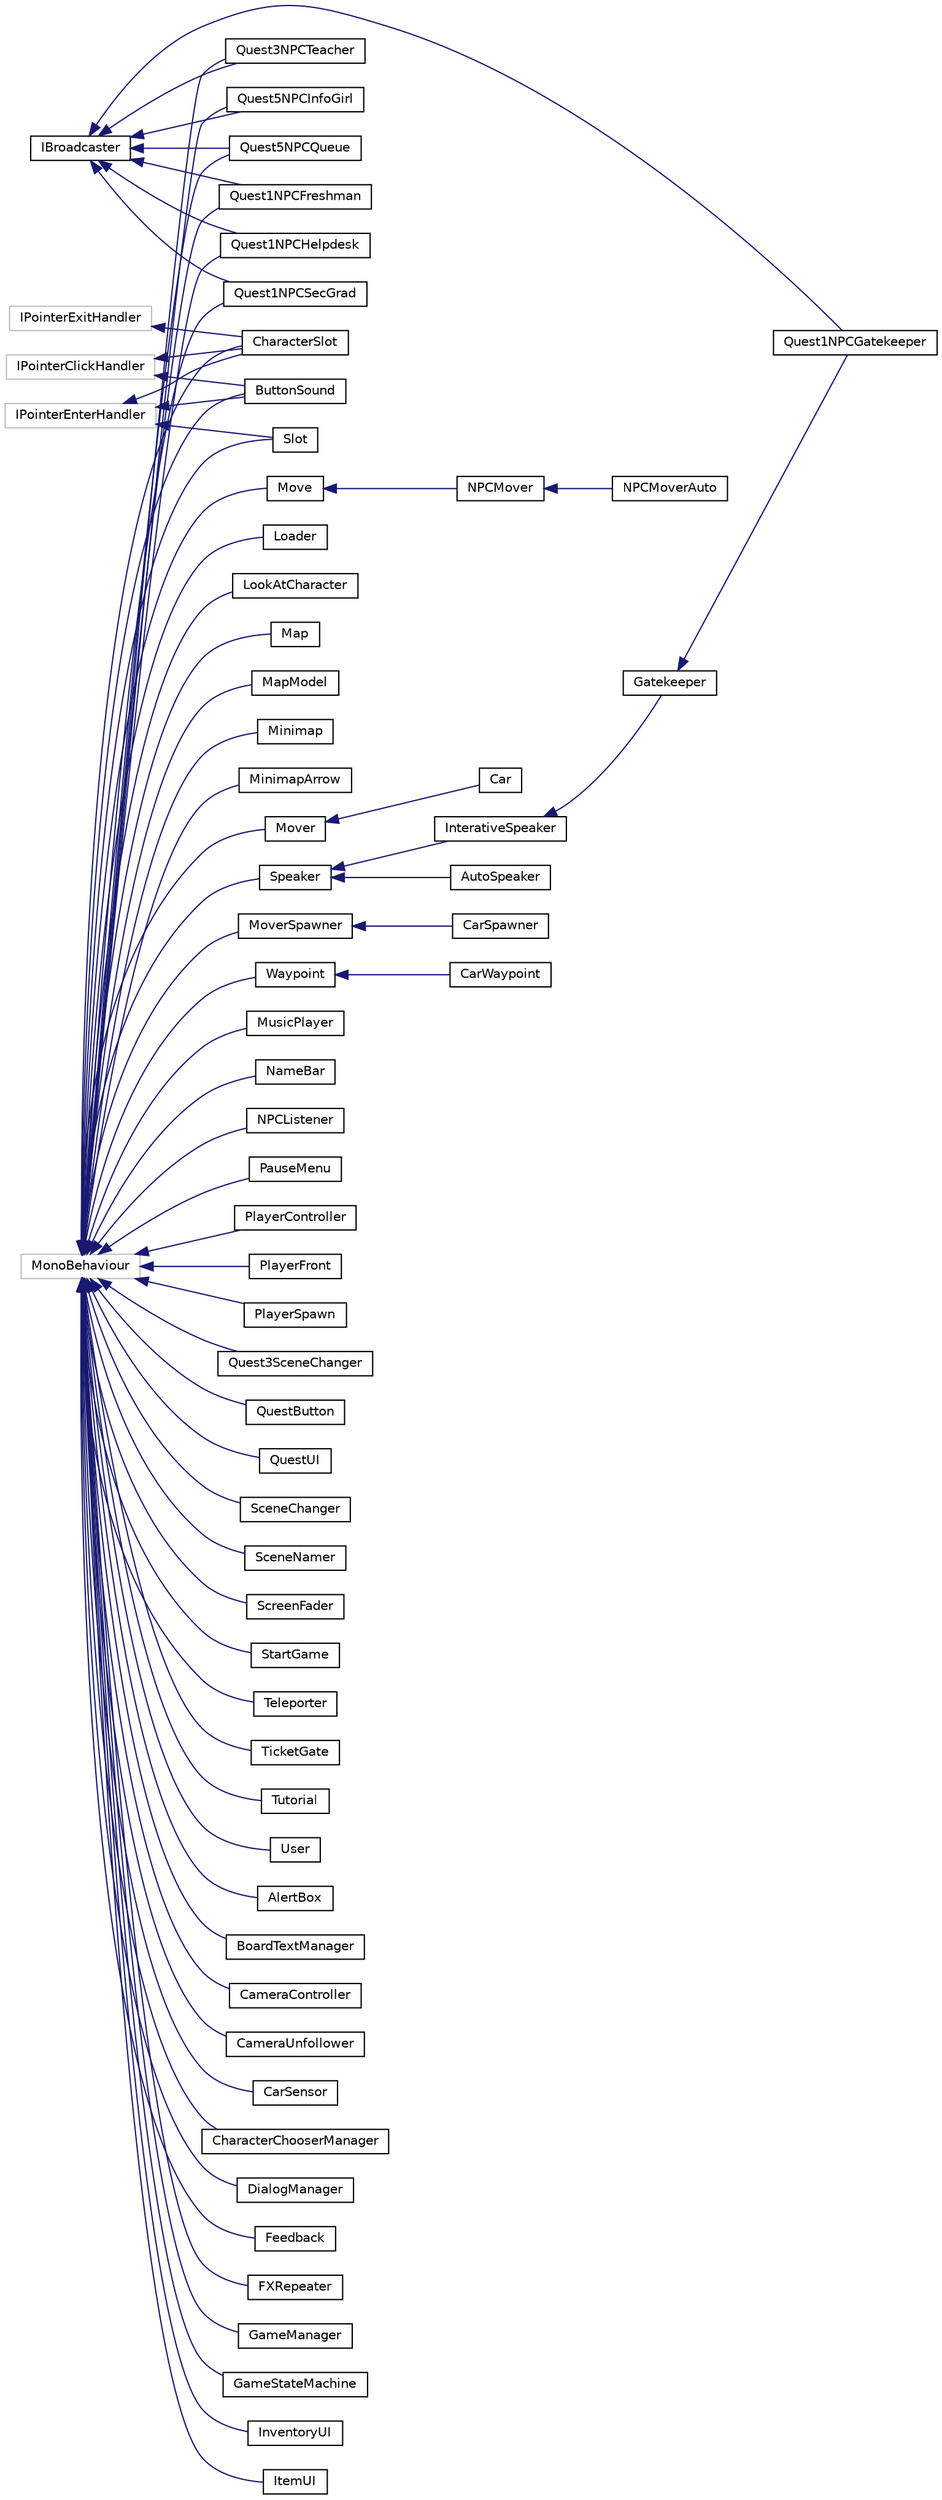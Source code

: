 digraph "Graphical Class Hierarchy"
{
  edge [fontname="Helvetica",fontsize="10",labelfontname="Helvetica",labelfontsize="10"];
  node [fontname="Helvetica",fontsize="10",shape=record];
  rankdir="LR";
  Node94 [label="IBroadcaster",height=0.2,width=0.4,color="black", fillcolor="white", style="filled",URL="$interface_i_broadcaster.html"];
  Node94 -> Node54 [dir="back",color="midnightblue",fontsize="10",style="solid",fontname="Helvetica"];
  Node54 [label="Quest1NPCFreshman",height=0.2,width=0.4,color="black", fillcolor="white", style="filled",URL="$class_quest1_n_p_c_freshman.html",tooltip="Quest1 NPC freshman situation. "];
  Node94 -> Node71 [dir="back",color="midnightblue",fontsize="10",style="solid",fontname="Helvetica"];
  Node71 [label="Quest1NPCGatekeeper",height=0.2,width=0.4,color="black", fillcolor="white", style="filled",URL="$class_quest1_n_p_c_gatekeeper.html",tooltip="Quest1 NPC Gatekeeper situation. "];
  Node94 -> Node55 [dir="back",color="midnightblue",fontsize="10",style="solid",fontname="Helvetica"];
  Node55 [label="Quest1NPCHelpdesk",height=0.2,width=0.4,color="black", fillcolor="white", style="filled",URL="$class_quest1_n_p_c_helpdesk.html",tooltip="Quest1 NPC helpdesk situation. "];
  Node94 -> Node56 [dir="back",color="midnightblue",fontsize="10",style="solid",fontname="Helvetica"];
  Node56 [label="Quest1NPCSecGrad",height=0.2,width=0.4,color="black", fillcolor="white", style="filled",URL="$class_quest1_n_p_c_sec_grad.html",tooltip="Quest1 NPC SecGrad reation. "];
  Node94 -> Node57 [dir="back",color="midnightblue",fontsize="10",style="solid",fontname="Helvetica"];
  Node57 [label="Quest3NPCTeacher",height=0.2,width=0.4,color="black", fillcolor="white", style="filled",URL="$class_quest3_n_p_c_teacher.html"];
  Node94 -> Node59 [dir="back",color="midnightblue",fontsize="10",style="solid",fontname="Helvetica"];
  Node59 [label="Quest5NPCInfoGirl",height=0.2,width=0.4,color="black", fillcolor="white", style="filled",URL="$class_quest5_n_p_c_info_girl.html"];
  Node94 -> Node60 [dir="back",color="midnightblue",fontsize="10",style="solid",fontname="Helvetica"];
  Node60 [label="Quest5NPCQueue",height=0.2,width=0.4,color="black", fillcolor="white", style="filled",URL="$class_quest5_n_p_c_queue.html"];
  Node91 [label="IPointerClickHandler",height=0.2,width=0.4,color="grey75", fillcolor="white", style="filled"];
  Node91 -> Node21 [dir="back",color="midnightblue",fontsize="10",style="solid",fontname="Helvetica"];
  Node21 [label="ButtonSound",height=0.2,width=0.4,color="black", fillcolor="white", style="filled",URL="$class_button_sound.html",tooltip="Play sounds when triggering click/hover events on an object "];
  Node91 -> Node26 [dir="back",color="midnightblue",fontsize="10",style="solid",fontname="Helvetica"];
  Node26 [label="CharacterSlot",height=0.2,width=0.4,color="black", fillcolor="white", style="filled",URL="$class_character_slot.html",tooltip="Character slot. "];
  Node90 [label="IPointerEnterHandler",height=0.2,width=0.4,color="grey75", fillcolor="white", style="filled"];
  Node90 -> Node21 [dir="back",color="midnightblue",fontsize="10",style="solid",fontname="Helvetica"];
  Node90 -> Node26 [dir="back",color="midnightblue",fontsize="10",style="solid",fontname="Helvetica"];
  Node90 -> Node66 [dir="back",color="midnightblue",fontsize="10",style="solid",fontname="Helvetica"];
  Node66 [label="Slot",height=0.2,width=0.4,color="black", fillcolor="white", style="filled",URL="$class_slot.html",tooltip="Represents a slot in the inventory. Can have a item on it, or be empty. "];
  Node89 [label="IPointerExitHandler",height=0.2,width=0.4,color="grey75", fillcolor="white", style="filled"];
  Node89 -> Node26 [dir="back",color="midnightblue",fontsize="10",style="solid",fontname="Helvetica"];
  Node18 [label="MonoBehaviour",height=0.2,width=0.4,color="grey75", fillcolor="white", style="filled"];
  Node18 -> Node0 [dir="back",color="midnightblue",fontsize="10",style="solid",fontname="Helvetica"];
  Node0 [label="AlertBox",height=0.2,width=0.4,color="black", fillcolor="white", style="filled",URL="$class_alert_box.html",tooltip="Developed by: Peão(rngs); Generic Alert box. This class has the porpuse to be invoke anywhere in the ..."];
  Node18 -> Node20 [dir="back",color="midnightblue",fontsize="10",style="solid",fontname="Helvetica"];
  Node20 [label="BoardTextManager",height=0.2,width=0.4,color="black", fillcolor="white", style="filled",URL="$class_board_text_manager.html",tooltip="Controls the board text actions "];
  Node18 -> Node21 [dir="back",color="midnightblue",fontsize="10",style="solid",fontname="Helvetica"];
  Node18 -> Node22 [dir="back",color="midnightblue",fontsize="10",style="solid",fontname="Helvetica"];
  Node22 [label="CameraController",height=0.2,width=0.4,color="black", fillcolor="white", style="filled",URL="$class_camera_controller.html",tooltip="Controls the camera, tracking the player. Desenvolvido por: Higor "];
  Node18 -> Node23 [dir="back",color="midnightblue",fontsize="10",style="solid",fontname="Helvetica"];
  Node23 [label="CameraUnfollower",height=0.2,width=0.4,color="black", fillcolor="white", style="filled",URL="$class_camera_unfollower.html"];
  Node18 -> Node24 [dir="back",color="midnightblue",fontsize="10",style="solid",fontname="Helvetica"];
  Node24 [label="CarSensor",height=0.2,width=0.4,color="black", fillcolor="white", style="filled",URL="$class_car_sensor.html",tooltip="This script is responsible for taking care about the cars movement. When they move, this sensor check&#39;s if there is a player, or another car in front of it, and if true, it stops the car, avoiding a collision. "];
  Node18 -> Node25 [dir="back",color="midnightblue",fontsize="10",style="solid",fontname="Helvetica"];
  Node25 [label="CharacterChooserManager",height=0.2,width=0.4,color="black", fillcolor="white", style="filled",URL="$class_character_chooser_manager.html",tooltip="Character chooser manager. "];
  Node18 -> Node26 [dir="back",color="midnightblue",fontsize="10",style="solid",fontname="Helvetica"];
  Node18 -> Node27 [dir="back",color="midnightblue",fontsize="10",style="solid",fontname="Helvetica"];
  Node27 [label="DialogManager",height=0.2,width=0.4,color="black", fillcolor="white", style="filled",URL="$class_dialog_manager.html",tooltip="Manages the dialog system. "];
  Node18 -> Node28 [dir="back",color="midnightblue",fontsize="10",style="solid",fontname="Helvetica"];
  Node28 [label="Feedback",height=0.2,width=0.4,color="black", fillcolor="white", style="filled",URL="$class_feedback.html",tooltip="Controls from Feedback window. "];
  Node18 -> Node29 [dir="back",color="midnightblue",fontsize="10",style="solid",fontname="Helvetica"];
  Node29 [label="FXRepeater",height=0.2,width=0.4,color="black", fillcolor="white", style="filled",URL="$class_f_x_repeater.html",tooltip="Plays an FX sound every X seconds "];
  Node18 -> Node30 [dir="back",color="midnightblue",fontsize="10",style="solid",fontname="Helvetica"];
  Node30 [label="GameManager",height=0.2,width=0.4,color="black", fillcolor="white", style="filled",URL="$class_game_manager.html",tooltip="The GameManager is a prefab responsible for storing information about all the quests and overall game..."];
  Node18 -> Node31 [dir="back",color="midnightblue",fontsize="10",style="solid",fontname="Helvetica"];
  Node31 [label="GameStateMachine",height=0.2,width=0.4,color="black", fillcolor="white", style="filled",URL="$class_game_state_machine.html",tooltip="This class controls a huge list of states for all the npcs that acts based on it&#39;s current state in t..."];
  Node18 -> Node32 [dir="back",color="midnightblue",fontsize="10",style="solid",fontname="Helvetica"];
  Node32 [label="InventoryUI",height=0.2,width=0.4,color="black", fillcolor="white", style="filled",URL="$class_inventory_u_i.html"];
  Node18 -> Node33 [dir="back",color="midnightblue",fontsize="10",style="solid",fontname="Helvetica"];
  Node33 [label="ItemUI",height=0.2,width=0.4,color="black", fillcolor="white", style="filled",URL="$class_item_u_i.html"];
  Node18 -> Node34 [dir="back",color="midnightblue",fontsize="10",style="solid",fontname="Helvetica"];
  Node34 [label="Loader",height=0.2,width=0.4,color="black", fillcolor="white", style="filled",URL="$class_loader.html",tooltip="Developed by: Higor (hcmb) Instantiates the singletons in scene. Must be attached to main camera..."];
  Node18 -> Node35 [dir="back",color="midnightblue",fontsize="10",style="solid",fontname="Helvetica"];
  Node35 [label="LookAtCharacter",height=0.2,width=0.4,color="black", fillcolor="white", style="filled",URL="$class_look_at_character.html",tooltip="Changes an object Sprite when player interacts with it, for facing up, down, left or right depending ..."];
  Node18 -> Node36 [dir="back",color="midnightblue",fontsize="10",style="solid",fontname="Helvetica"];
  Node36 [label="Map",height=0.2,width=0.4,color="black", fillcolor="white", style="filled",URL="$class_map.html",tooltip="The Global Map instanced classe Developed by: Higor (hcmb) "];
  Node18 -> Node37 [dir="back",color="midnightblue",fontsize="10",style="solid",fontname="Helvetica"];
  Node37 [label="MapModel",height=0.2,width=0.4,color="black", fillcolor="white", style="filled",URL="$class_map_model.html",tooltip="This model holds the gameobjects of all the maps the world map can render. Developed by: Higor (hcmb)..."];
  Node18 -> Node38 [dir="back",color="midnightblue",fontsize="10",style="solid",fontname="Helvetica"];
  Node38 [label="Minimap",height=0.2,width=0.4,color="black", fillcolor="white", style="filled",URL="$class_minimap.html",tooltip="The minimap class Developed by: Higor (hcmb) "];
  Node18 -> Node39 [dir="back",color="midnightblue",fontsize="10",style="solid",fontname="Helvetica"];
  Node39 [label="MinimapArrow",height=0.2,width=0.4,color="black", fillcolor="white", style="filled",URL="$class_minimap_arrow.html",tooltip="Tracks the player animator to rotate an arrow in the minimap according to the updated player moving d..."];
  Node18 -> Node40 [dir="back",color="midnightblue",fontsize="10",style="solid",fontname="Helvetica"];
  Node40 [label="Move",height=0.2,width=0.4,color="black", fillcolor="white", style="filled",URL="$class_move.html"];
  Node40 -> Node41 [dir="back",color="midnightblue",fontsize="10",style="solid",fontname="Helvetica"];
  Node41 [label="NPCMover",height=0.2,width=0.4,color="black", fillcolor="white", style="filled",URL="$class_n_p_c_mover.html",tooltip="Helper class that can move an NPC using waypoint system to build a path Developed by: hcmb ..."];
  Node41 -> Node42 [dir="back",color="midnightblue",fontsize="10",style="solid",fontname="Helvetica"];
  Node42 [label="NPCMoverAuto",height=0.2,width=0.4,color="black", fillcolor="white", style="filled",URL="$class_n_p_c_mover_auto.html",tooltip="Specializes the NPCMover class allowing the user to set a path for the player to automatically move t..."];
  Node18 -> Node43 [dir="back",color="midnightblue",fontsize="10",style="solid",fontname="Helvetica"];
  Node43 [label="Mover",height=0.2,width=0.4,color="black", fillcolor="white", style="filled",URL="$class_mover.html",tooltip="Automatically moves a Move script to it&#39;s deadend in start method "];
  Node43 -> Node44 [dir="back",color="midnightblue",fontsize="10",style="solid",fontname="Helvetica"];
  Node44 [label="Car",height=0.2,width=0.4,color="black", fillcolor="white", style="filled",URL="$class_car.html",tooltip="This is script is responsible for making cars move around in the CinParking scene. The car, once spawned by the CanSpawner class, can either keep going foward for it&#39;s deadEnd, were it&#39;s destroyed, or it can choose to park in the CinParking and stay there until it wants to unpark. See CarSpawner class for more. "];
  Node18 -> Node45 [dir="back",color="midnightblue",fontsize="10",style="solid",fontname="Helvetica"];
  Node45 [label="MoverSpawner",height=0.2,width=0.4,color="black", fillcolor="white", style="filled",URL="$class_mover_spawner.html",tooltip="This classe is reponsible for spawning objects with the Move script attached to it. It spawns a mover, and them make it moves for a targetWaypoint, point by point according to the path that is made by it&#39;s previous waypoints. *See Waypoint class for more info. "];
  Node45 -> Node46 [dir="back",color="midnightblue",fontsize="10",style="solid",fontname="Helvetica"];
  Node46 [label="CarSpawner",height=0.2,width=0.4,color="black", fillcolor="white", style="filled",URL="$class_car_spawner.html",tooltip="This scripts randomly generates cars and assing a path for it to move on. The newly generated car can..."];
  Node18 -> Node47 [dir="back",color="midnightblue",fontsize="10",style="solid",fontname="Helvetica"];
  Node47 [label="MusicPlayer",height=0.2,width=0.4,color="black", fillcolor="white", style="filled",URL="$class_music_player.html",tooltip="Manages all the sound fx in the game. "];
  Node18 -> Node48 [dir="back",color="midnightblue",fontsize="10",style="solid",fontname="Helvetica"];
  Node48 [label="NameBar",height=0.2,width=0.4,color="black", fillcolor="white", style="filled",URL="$class_name_bar.html",tooltip="The UI for dispaying player name. "];
  Node18 -> Node49 [dir="back",color="midnightblue",fontsize="10",style="solid",fontname="Helvetica"];
  Node49 [label="NPCListener",height=0.2,width=0.4,color="black", fillcolor="white", style="filled",URL="$class_n_p_c_listener.html",tooltip="Used for enabling/disabling npc dynamically through the quests. "];
  Node18 -> Node50 [dir="back",color="midnightblue",fontsize="10",style="solid",fontname="Helvetica"];
  Node50 [label="PauseMenu",height=0.2,width=0.4,color="black", fillcolor="white", style="filled",URL="$class_pause_menu.html",tooltip="It&#39;s the pause menu. When user presses &#39;P&#39;, player is frozen and the menu appears. Player is able to select the options with the mouse. "];
  Node18 -> Node51 [dir="back",color="midnightblue",fontsize="10",style="solid",fontname="Helvetica"];
  Node51 [label="PlayerController",height=0.2,width=0.4,color="black", fillcolor="white", style="filled",URL="$class_player_controller.html",tooltip="Developed by: Higor (hcmb) This class is responsible for moving the player and controlling it&#39;s anima..."];
  Node18 -> Node52 [dir="back",color="midnightblue",fontsize="10",style="solid",fontname="Helvetica"];
  Node52 [label="PlayerFront",height=0.2,width=0.4,color="black", fillcolor="white", style="filled",URL="$class_player_front.html",tooltip="Position of the player front. "];
  Node18 -> Node53 [dir="back",color="midnightblue",fontsize="10",style="solid",fontname="Helvetica"];
  Node53 [label="PlayerSpawn",height=0.2,width=0.4,color="black", fillcolor="white", style="filled",URL="$class_player_spawn.html",tooltip="This script is responsible for keeping track of the player positions when it is changing between scen..."];
  Node18 -> Node54 [dir="back",color="midnightblue",fontsize="10",style="solid",fontname="Helvetica"];
  Node18 -> Node55 [dir="back",color="midnightblue",fontsize="10",style="solid",fontname="Helvetica"];
  Node18 -> Node56 [dir="back",color="midnightblue",fontsize="10",style="solid",fontname="Helvetica"];
  Node18 -> Node57 [dir="back",color="midnightblue",fontsize="10",style="solid",fontname="Helvetica"];
  Node18 -> Node58 [dir="back",color="midnightblue",fontsize="10",style="solid",fontname="Helvetica"];
  Node58 [label="Quest3SceneChanger",height=0.2,width=0.4,color="black", fillcolor="white", style="filled",URL="$class_quest3_scene_changer.html"];
  Node18 -> Node59 [dir="back",color="midnightblue",fontsize="10",style="solid",fontname="Helvetica"];
  Node18 -> Node60 [dir="back",color="midnightblue",fontsize="10",style="solid",fontname="Helvetica"];
  Node18 -> Node61 [dir="back",color="midnightblue",fontsize="10",style="solid",fontname="Helvetica"];
  Node61 [label="QuestButton",height=0.2,width=0.4,color="black", fillcolor="white", style="filled",URL="$class_quest_button.html",tooltip="Button that shows a quest information "];
  Node18 -> Node62 [dir="back",color="midnightblue",fontsize="10",style="solid",fontname="Helvetica"];
  Node62 [label="QuestUI",height=0.2,width=0.4,color="black", fillcolor="white", style="filled",URL="$class_quest_u_i.html",tooltip="Developed by: Higor (hcmb) Controls all the logic behind the Quest interface. Stores a list of quests..."];
  Node18 -> Node63 [dir="back",color="midnightblue",fontsize="10",style="solid",fontname="Helvetica"];
  Node63 [label="SceneChanger",height=0.2,width=0.4,color="black", fillcolor="white", style="filled",URL="$class_scene_changer.html",tooltip="This script is responsible for changing from one scene to another, making a FadeIn/FadeOut effect in ..."];
  Node18 -> Node64 [dir="back",color="midnightblue",fontsize="10",style="solid",fontname="Helvetica"];
  Node64 [label="SceneNamer",height=0.2,width=0.4,color="black", fillcolor="white", style="filled",URL="$class_scene_namer.html",tooltip="Developed by: Higor (hcmb) Contains dictionaries for parsing scene names from unity format to UI disp..."];
  Node18 -> Node65 [dir="back",color="midnightblue",fontsize="10",style="solid",fontname="Helvetica"];
  Node65 [label="ScreenFader",height=0.2,width=0.4,color="black", fillcolor="white", style="filled",URL="$class_screen_fader.html",tooltip="Developed by: Higor (hcmb) ScreenFader can be used for fading the screen in/out whenever needed..."];
  Node18 -> Node66 [dir="back",color="midnightblue",fontsize="10",style="solid",fontname="Helvetica"];
  Node18 -> Node67 [dir="back",color="midnightblue",fontsize="10",style="solid",fontname="Helvetica"];
  Node67 [label="Speaker",height=0.2,width=0.4,color="black", fillcolor="white", style="filled",URL="$class_speaker.html",tooltip="Developed by: Higor (hcmb) Speaker is an abstract class wich contains only a list of dialog trees tha..."];
  Node67 -> Node68 [dir="back",color="midnightblue",fontsize="10",style="solid",fontname="Helvetica"];
  Node68 [label="AutoSpeaker",height=0.2,width=0.4,color="black", fillcolor="white", style="filled",URL="$class_auto_speaker.html",tooltip="Autotically start the dialog of the speaker after x seconds in a beginning of a scene. "];
  Node67 -> Node69 [dir="back",color="midnightblue",fontsize="10",style="solid",fontname="Helvetica"];
  Node69 [label="InterativeSpeaker",height=0.2,width=0.4,color="black", fillcolor="white", style="filled",URL="$class_interative_speaker.html",tooltip="Developed by: Higor (hcmb) An InterativeSpeaker is a Speaker that starts the dialog when the player p..."];
  Node69 -> Node70 [dir="back",color="midnightblue",fontsize="10",style="solid",fontname="Helvetica"];
  Node70 [label="Gatekeeper",height=0.2,width=0.4,color="black", fillcolor="white", style="filled",URL="$class_gatekeeper.html",tooltip="This NPC is responsible for teleporting the player on the ticket gates. "];
  Node70 -> Node71 [dir="back",color="midnightblue",fontsize="10",style="solid",fontname="Helvetica"];
  Node18 -> Node72 [dir="back",color="midnightblue",fontsize="10",style="solid",fontname="Helvetica"];
  Node72 [label="StartGame",height=0.2,width=0.4,color="black", fillcolor="white", style="filled",URL="$class_start_game.html",tooltip="Have methods for either starting a new game, or loading an previous game. Should be used in the menu ..."];
  Node18 -> Node73 [dir="back",color="midnightblue",fontsize="10",style="solid",fontname="Helvetica"];
  Node73 [label="Teleporter",height=0.2,width=0.4,color="black", fillcolor="white", style="filled",URL="$class_teleporter.html",tooltip="Can move an gameobject for a target destination calling fade in/out effects Developed by: Higor (hcmb..."];
  Node18 -> Node74 [dir="back",color="midnightblue",fontsize="10",style="solid",fontname="Helvetica"];
  Node74 [label="TicketGate",height=0.2,width=0.4,color="black", fillcolor="white", style="filled",URL="$class_ticket_gate.html",tooltip="Developed by: Higor (hcmb) A TicketGate can transport characters "];
  Node18 -> Node75 [dir="back",color="midnightblue",fontsize="10",style="solid",fontname="Helvetica"];
  Node75 [label="Tutorial",height=0.2,width=0.4,color="black", fillcolor="white", style="filled",URL="$class_tutorial.html",tooltip="Developed by: Peão(rngs); Class that holds the iteration and properties of the Game Tutorial..."];
  Node18 -> Node76 [dir="back",color="midnightblue",fontsize="10",style="solid",fontname="Helvetica"];
  Node76 [label="User",height=0.2,width=0.4,color="black", fillcolor="white", style="filled",URL="$class_user.html",tooltip="Represent an user instance. Has a nick, a list of quests, and a list of items. "];
  Node18 -> Node77 [dir="back",color="midnightblue",fontsize="10",style="solid",fontname="Helvetica"];
  Node77 [label="Waypoint",height=0.2,width=0.4,color="black", fillcolor="white", style="filled",URL="$class_waypoint.html",tooltip="Can be used to create a path, using the previous waypoint to build a chain. Scripts like Move or NPCM..."];
  Node77 -> Node78 [dir="back",color="midnightblue",fontsize="10",style="solid",fontname="Helvetica"];
  Node78 [label="CarWaypoint",height=0.2,width=0.4,color="black", fillcolor="white", style="filled",URL="$class_car_waypoint.html",tooltip="the waypoints are present in CinParking scene and are used for controlling the spots were the randoml..."];
}
